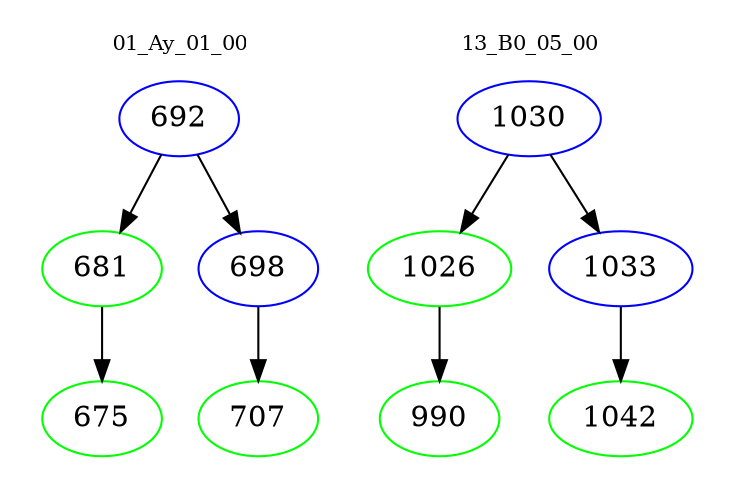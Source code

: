 digraph{
subgraph cluster_0 {
color = white
label = "01_Ay_01_00";
fontsize=10;
T0_692 [label="692", color="blue"]
T0_692 -> T0_681 [color="black"]
T0_681 [label="681", color="green"]
T0_681 -> T0_675 [color="black"]
T0_675 [label="675", color="green"]
T0_692 -> T0_698 [color="black"]
T0_698 [label="698", color="blue"]
T0_698 -> T0_707 [color="black"]
T0_707 [label="707", color="green"]
}
subgraph cluster_1 {
color = white
label = "13_B0_05_00";
fontsize=10;
T1_1030 [label="1030", color="blue"]
T1_1030 -> T1_1026 [color="black"]
T1_1026 [label="1026", color="green"]
T1_1026 -> T1_990 [color="black"]
T1_990 [label="990", color="green"]
T1_1030 -> T1_1033 [color="black"]
T1_1033 [label="1033", color="blue"]
T1_1033 -> T1_1042 [color="black"]
T1_1042 [label="1042", color="green"]
}
}
